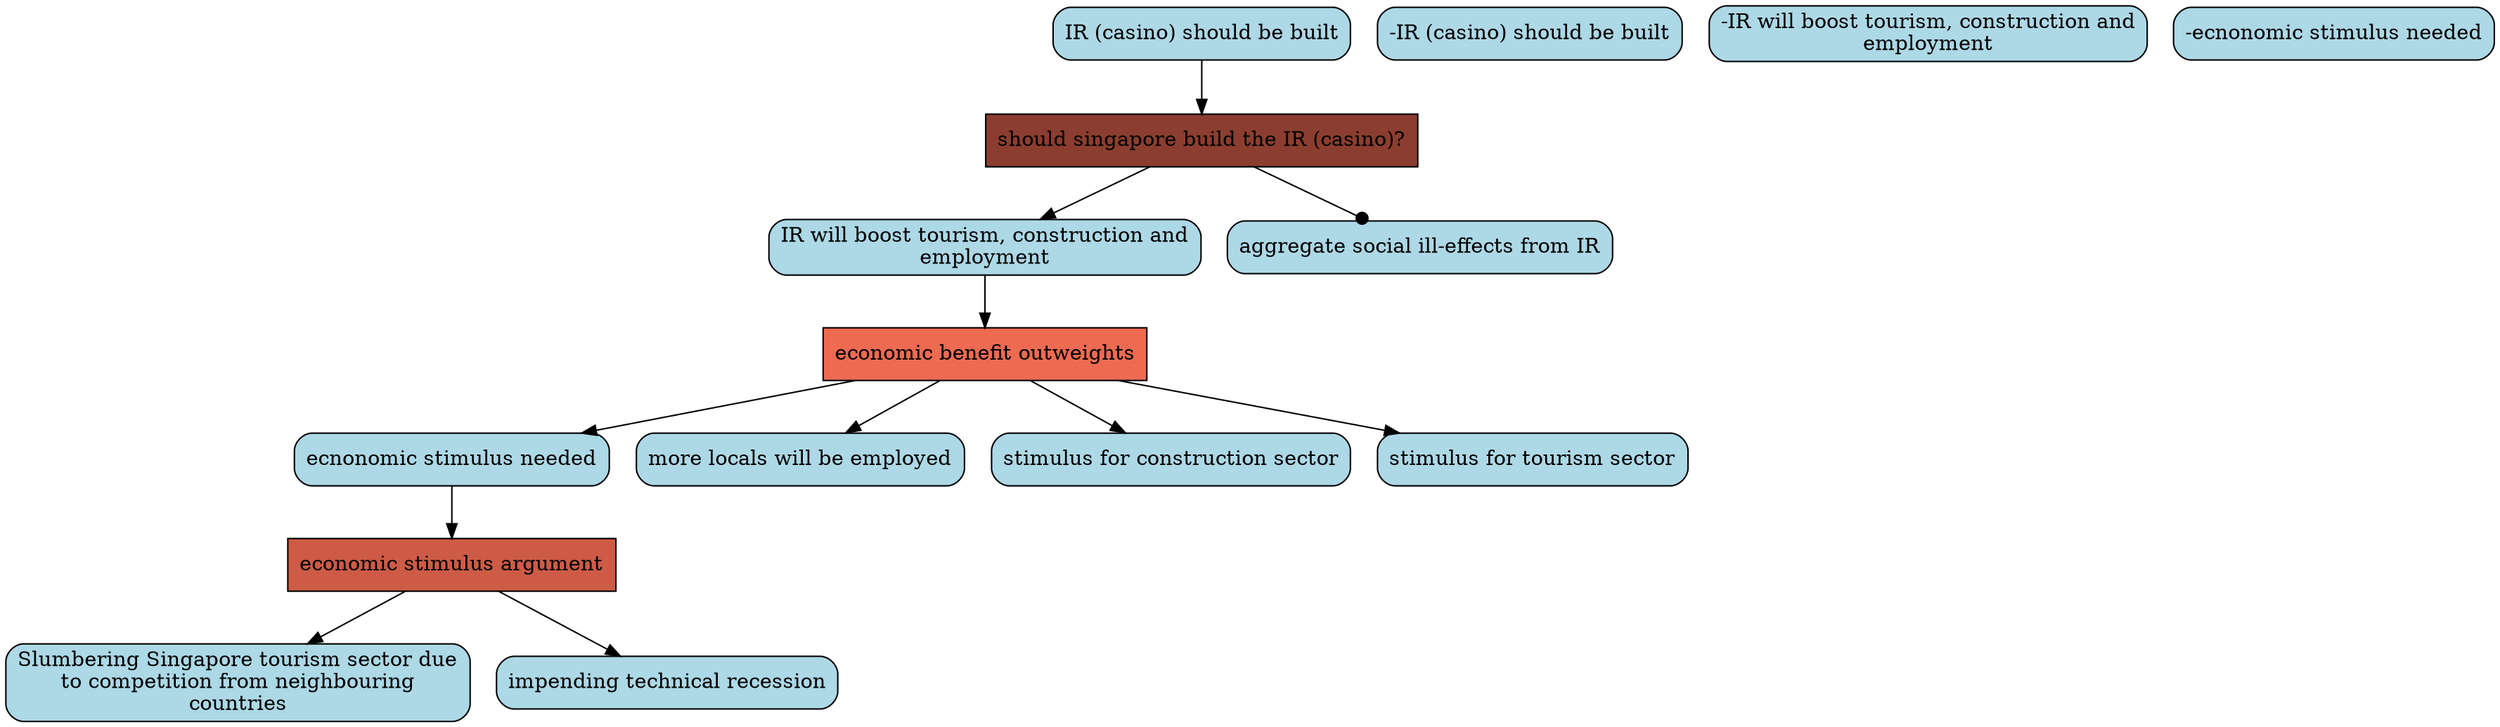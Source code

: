 digraph G{ 
"should singapore build the IR (casino)?" [color="black", fillcolor="coral4",fixedsize=false, shape=box, style="filled"]; 
"IR (casino) should be built" [color="black", fillcolor="lightblue", fixedsize=false,  shape="box", style="rounded,filled"]; 
"-IR (casino) should be built" [color="black", fillcolor="lightblue", fixedsize=false,  shape="box", style="rounded,filled"]; 
"IR will boost tourism, construction and\nemployment" [color="black", fillcolor="lightblue", fixedsize=false,  shape="box", style="rounded,filled"]; 
"aggregate social ill-effects from IR" [color="black", fillcolor="lightblue", fixedsize=false,  shape="box", style="rounded,filled"]; 
"economic benefit outweights" [color="black", fillcolor="coral2",fixedsize=false, shape=box, style="filled"]; 
"-IR will boost tourism, construction and\nemployment" [color="black", fillcolor="lightblue", fixedsize=false,  shape="box", style="rounded,filled"]; 
"ecnonomic stimulus needed" [color="black", fillcolor="lightblue", fixedsize=false,  shape="box", style="rounded,filled"]; 
"more locals will be employed" [color="black", fillcolor="lightblue", fixedsize=false,  shape="box", style="rounded,filled"]; 
"stimulus for construction sector" [color="black", fillcolor="lightblue", fixedsize=false,  shape="box", style="rounded,filled"]; 
"stimulus for tourism sector" [color="black", fillcolor="lightblue", fixedsize=false,  shape="box", style="rounded,filled"]; 
"economic stimulus argument" [color="black", fillcolor="coral3",fixedsize=false, shape=box, style="filled"]; 
"-ecnonomic stimulus needed" [color="black", fillcolor="lightblue", fixedsize=false,  shape="box", style="rounded,filled"]; 
"Slumbering Singapore tourism sector due\nto competition from neighbouring\ncountries" [color="black", fillcolor="lightblue", fixedsize=false,  shape="box", style="rounded,filled"]; 
"impending technical recession" [color="black", fillcolor="lightblue", fixedsize=false,  shape="box", style="rounded,filled"]; 
"IR (casino) should be built" -> "should singapore build the IR (casino)?" ; 
"should singapore build the IR (casino)?" -> "IR will boost tourism, construction and\nemployment" ; 
"should singapore build the IR (casino)?" -> "aggregate social ill-effects from IR" [arrowhead=dot] ; 
"IR will boost tourism, construction and\nemployment" -> "economic benefit outweights" ; 
"economic benefit outweights" -> "ecnonomic stimulus needed" ; 
"economic benefit outweights" -> "more locals will be employed" ; 
"economic benefit outweights" -> "stimulus for construction sector" ; 
"economic benefit outweights" -> "stimulus for tourism sector" ; 
"ecnonomic stimulus needed" -> "economic stimulus argument" ; 
"economic stimulus argument" -> "Slumbering Singapore tourism sector due\nto competition from neighbouring\ncountries" ; 
"economic stimulus argument" -> "impending technical recession" ; 
}
